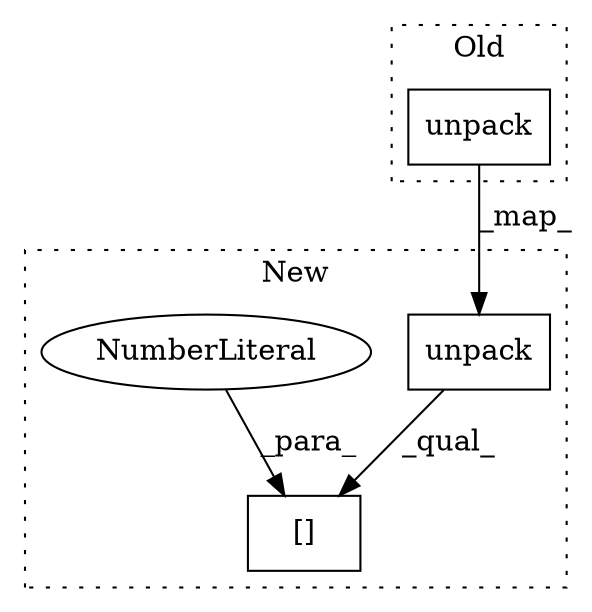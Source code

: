 digraph G {
subgraph cluster0 {
1 [label="unpack" a="32" s="4544,4676" l="7,1" shape="box"];
label = "Old";
style="dotted";
}
subgraph cluster1 {
2 [label="unpack" a="32" s="4544,4676" l="7,1" shape="box"];
3 [label="[]" a="2" s="4537,4679" l="141,1" shape="box"];
4 [label="NumberLiteral" a="34" s="4678" l="1" shape="ellipse"];
label = "New";
style="dotted";
}
1 -> 2 [label="_map_"];
2 -> 3 [label="_qual_"];
4 -> 3 [label="_para_"];
}